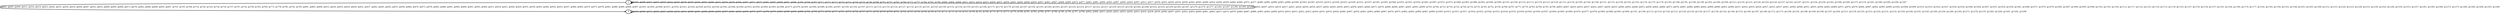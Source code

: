 digraph G {
        node [style=rounded, penwidth=3, fontsize=20, shape=oval];
        "1" -> "0" [label="@601, @605, @609, @612, @616, @619, @623, @626, @631, @636, @639, @644, @647, @652, @655, @660, @665, @668, @673, @676, @682, @686, @689, @693, @697, @701, @705, @708, @714, @720, @724, @730, @734, @737, @747, @754, @758, @762, @769, @773, @778, @785, @792, @795, @801, @805, @809, @812, @816, @819, @824, @829, @832, @837, @842, @845, @850, @855, @858, @864, @870, @875, @878, @883, @886, @891, @894, @898, @901, @905, @908, @913, @918, @921, @926, @929, @935, @939, @943, @946, @950, @953, @957, @960, @965, @970, @973, @978, @981, @986, @989, @994, @997, @1001, @1004, @1008, @1011, @1016, @1021, @1024, @1029, @1032, @1038, @1042, @1046, @1049, @1053, @1056, @1060, @1063, @1068, @1073, @1076, @1081, @1084, @1089, @1092, @1097, @1100, @1104, @1107, @1111, @1114, @1119, @1124, @1127, @1132, @1135, @1141, @1145, @1149, @1152, @1156, @1159, @1163, @1166, @1171, @1176, @1179, @1184, @1187, @1192, @1195, @1200, @1203, @1207, @1210, @1214, @1217, @1222, @1227, @1230, @1235, @1238, @1244, @1248, @1252, @1255, @1259, @1263, @1267, @1270, @1274, @1277, @1282, @1287, @1290, @1295, @1298", color=black,arrowsize=1,style=bold,penwidth=3,fontsize=20];
"0" -> "0" [label="@602, @606, @613, @620, @627, @628, @632, @633, @640, @641, @648, @649, @656, @657, @661, @662, @669, @670, @677, @678, @679, @683, @690, @694, @698, @702, @709, @715, @716, @717, @721, @725, @726, @727, @731, @738, @739, @740, @741, @742, @743, @744, @748, @749, @750, @751, @755, @759, @763, @764, @765, @766, @770, @774, @775, @779, @780, @781, @782, @786, @787, @788, @789, @796, @797, @798, @802, @806, @813, @820, @821, @825, @826, @833, @834, @838, @839, @846, @847, @851, @852, @859, @860, @861, @865, @871, @872, @879, @880, @887, @888, @895, @902, @909, @910, @914, @915, @922, @923, @930, @931, @932, @936, @940, @947, @954, @961, @962, @966, @967, @974, @975, @982, @983, @990, @991, @998, @1005, @1012, @1013, @1017, @1018, @1025, @1026, @1033, @1034, @1035, @1039, @1043, @1050, @1057, @1064, @1065, @1069, @1070, @1077, @1078, @1085, @1086, @1093, @1094, @1101, @1108, @1115, @1116, @1120, @1121, @1128, @1129, @1136, @1137, @1138, @1142, @1146, @1153, @1160, @1167, @1168, @1172, @1173, @1180, @1181, @1188, @1189, @1196, @1197, @1204, @1211, @1218, @1219, @1223, @1224, @1231, @1232, @1239, @1240, @1241, @1245, @1249, @1256, @1260, @1264, @1271, @1278, @1279, @1283, @1284, @1291, @1292, @1299", color=black,arrowsize=1,style=bold,penwidth=3,fontsize=20];
"0" -> "1" [label="@603, @607, @610, @614, @617, @621, @624, @629, @634, @637, @642, @645, @650, @653, @658, @663, @666, @671, @674, @680, @684, @687, @691, @695, @699, @703, @706, @710, @718, @722, @728, @732, @735, @745, @752, @756, @760, @767, @771, @776, @783, @790, @793, @799, @803, @807, @810, @814, @817, @822, @827, @830, @835, @840, @843, @848, @853, @856, @862, @866, @873, @876, @881, @884, @889, @892, @896, @899, @903, @906, @911, @916, @919, @924, @927, @933, @937, @941, @944, @948, @951, @955, @958, @963, @968, @971, @976, @979, @984, @987, @992, @995, @999, @1002, @1006, @1009, @1014, @1019, @1022, @1027, @1030, @1036, @1040, @1044, @1047, @1051, @1054, @1058, @1061, @1066, @1071, @1074, @1079, @1082, @1087, @1090, @1095, @1098, @1102, @1105, @1109, @1112, @1117, @1122, @1125, @1130, @1133, @1139, @1143, @1147, @1150, @1154, @1157, @1161, @1164, @1169, @1174, @1177, @1182, @1185, @1190, @1193, @1198, @1201, @1205, @1208, @1212, @1215, @1220, @1225, @1228, @1233, @1236, @1242, @1246, @1250, @1253, @1257, @1261, @1265, @1268, @1272, @1275, @1280, @1285, @1288, @1293, @1296", color=black,arrowsize=1,style=bold,penwidth=3,fontsize=20];
"1" -> "1" [label="@604, @608, @611, @615, @618, @622, @625, @630, @635, @638, @643, @646, @651, @654, @659, @664, @667, @672, @675, @681, @685, @688, @692, @696, @700, @704, @707, @711, @712, @713, @719, @723, @729, @733, @736, @746, @753, @757, @761, @768, @772, @777, @784, @791, @794, @800, @804, @808, @811, @815, @818, @823, @828, @831, @836, @841, @844, @849, @854, @857, @863, @867, @868, @869, @874, @877, @882, @885, @890, @893, @897, @900, @904, @907, @912, @917, @920, @925, @928, @934, @938, @942, @945, @949, @952, @956, @959, @964, @969, @972, @977, @980, @985, @988, @993, @996, @1000, @1003, @1007, @1010, @1015, @1020, @1023, @1028, @1031, @1037, @1041, @1045, @1048, @1052, @1055, @1059, @1062, @1067, @1072, @1075, @1080, @1083, @1088, @1091, @1096, @1099, @1103, @1106, @1110, @1113, @1118, @1123, @1126, @1131, @1134, @1140, @1144, @1148, @1151, @1155, @1158, @1162, @1165, @1170, @1175, @1178, @1183, @1186, @1191, @1194, @1199, @1202, @1206, @1209, @1213, @1216, @1221, @1226, @1229, @1234, @1237, @1243, @1247, @1251, @1254, @1258, @1262, @1266, @1269, @1273, @1276, @1281, @1286, @1289, @1294, @1297", color=black,arrowsize=1,style=bold,penwidth=3,fontsize=20];
}
